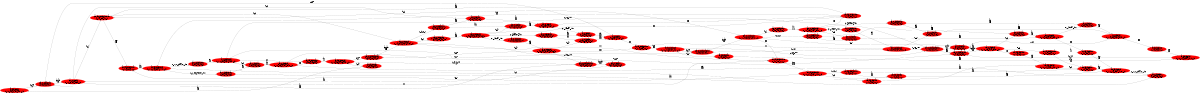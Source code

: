digraph sixth {
 rankdir=LR;
 size="8,5"
0 [label="far~idle~open,phi\nC = 90, B >= 1000\nD = 1, C = 0, A = 0, -B >= 40, B >= -50",color=red, style=filled];
1 [label="near~s0~open,phi\nB >= 0, A - D >= 0\nD = 1, A = 0, -B >= 40, B >= -50",color=red, style=filled];
2 [label="near~s0~open,approach\nB >= 0, A - D >= 0\nD = 0, C = 0, B = 0, A = 0",color=red, style=filled];
3 [label="past~idle~movedown,phi\nB >= -100\nD = 1, C = 0, A = 0, -B >= 40, B >= -50",color=red, style=filled];
4 [label="past~idle~movedown,lower,tau1\nB >= -100\nD = 0, C = 0, B = 0, A = 0",color=red, style=filled];
5 [label="past~idle~movedown,tau1\nB >= -100\nD = 0, C = 0, B = 0, A = 0",color=red, style=filled];
6 [label="past~idle~movedown,lower\nB >= -100\nD = 0, C = 0, B = 0, A = 0",color=red, style=filled];
7 [label="near~idle~movedown,phi\nB >= 0\nD = 1, C = 0, A = 0, -B >= 40, B >= -50",color=red, style=filled];
8 [label="near~idle~movedown,lower\nB >= 0\nD = 0, C = 0, B = 0, A = 0",color=red, style=filled];
9 [label="past~s0~open,phi\nB >= -100, A - D >= 0\nD = 1, A = 0, -B >= 40, B >= -50",color=red, style=filled];
10 [label="past~s0~open,tau1\nB >= -100, A - D >= 0\nD = 0, C = 0, B = 0, A = 0",color=red, style=filled];
11 [label="far~s1~closed,phi\nB >= 1000, A - D >= 0\nD = 1, C = 0, A = 0, -B >= 40, B >= -50",color=red, style=filled];
12 [label="far~s1~closed,exit,tau2\nB >= 1000, A - D >= 0\nD = 0, C = 0, B = 0, A = 0",color=red, style=filled];
13 [label="far~s1~closed,tau2\nB >= 1000, A - D >= 0\nD = 0, C = 0, B = 0, A = 0",color=red, style=filled];
14 [label="far~s1~closed,exit\nB >= 1000, A - D >= 0\nD = 0, C = 0, B = 0, A = 0",color=red, style=filled];
15 [label="far~s1~movedown,phi\nB >= 1000, A - D >= 0\nD = 1, C = 0, A = 0, -B >= 40, B >= -50",color=red, style=filled];
16 [label="far~s1~movedown,exit\nB >= 1000, A - D >= 0\nD = 0, C = 0, B = 0, A = 0",color=red, style=filled];
17 [label="past~idle~closed,phi\nB >= -100\nD = 1, C = 0, A = 0, -B >= 40, B >= -50",color=red, style=filled];
18 [label="past~idle~closed,tau2\nB >= -100\nD = 0, C = 0, B = 0, A = 0",color=red, style=filled];
19 [label="past~idle~closed,tau1,tau2\nB >= -100\nD = 0, C = 0, B = 0, A = 0",color=red, style=filled];
20 [label="past~idle~closed,tau1\nB >= -100\nD = 0, C = 0, B = 0, A = 0",color=red, style=filled];
21 [label="near~idle~closed,phi\nB >= 0\nD = 1, C = 0, A = 0, -B >= 40, B >= -50",color=red, style=filled];
22 [label="near~idle~closed,tau2\nB >= 0\nD = 0, C = 0, B = 0, A = 0",color=red, style=filled];
23 [label="far~s0~open,phi\nB >= 1000, A - D >= 0\nD = 1, A = 0, -B >= 40, B >= -50",color=red, style=filled];
24 [label="far~s0~open,exit\nB >= 1000, A - D >= 0\nD = 0, C = 0, B = 0, A = 0",color=red, style=filled];
25 [label="near~s0~closed,phi\nB >= 0, A - D >= 0\nD = 1, C = 0, A = 0, -B >= 40, B >= -50",color=red, style=filled];
26 [label="near~s0~closed,approach\nB >= 0, A - D >= 0\nD = 0, C = 0, B = 0, A = 0",color=red, style=filled];
27 [label="far~idle~moveup,phi\n-C >= -90, B >= 1000\nD = 1, C = 0, A = 0, -B >= 40, B >= -50",color=red, style=filled];
28 [label="far~idle~moveup,raise\n-C >= -90, B >= 1000\nD = 0, C = 0, B = 0, A = 0",color=red, style=filled];
29 [label="near~s0~closed,approach,tau2\nB >= 0, A - D >= 0\nD = 0, C = 0, B = 0, A = 0",color=red, style=filled];
30 [label="near~s0~closed,tau2\nB >= 0, A - D >= 0\nD = 0, C = 0, B = 0, A = 0",color=red, style=filled];
31 [label="near~s0~movedown,phi\nB >= 0, A - D >= 0\nD = 1, C = 0, A = 0, -B >= 40, B >= -50",color=red, style=filled];
32 [label="near~s0~movedown,approach\nB >= 0, A - D >= 0\nD = 0, C = 0, B = 0, A = 0",color=red, style=filled];
33 [label="far~idle~movedown,phi\nB >= 1000\nD = 1, C = 0, A = 0, -B >= 40, B >= -50",color=red, style=filled];
34 [label="far~idle~movedown,lower\nB >= 1000\nD = 0, C = 0, B = 0, A = 0",color=red, style=filled];
35 [label="past~idle~closed,lower,tau1\nB >= -100\nD = 0, C = 0, B = 0, A = 0",color=red, style=filled];
36 [label="past~idle~closed,lower\nB >= -100\nD = 0, C = 0, B = 0, A = 0",color=red, style=filled];
37 [label="near~idle~closed,lower\nB >= 0\nD = 0, C = 0, B = 0, A = 0",color=red, style=filled];
38 [label="past~s0~closed,phi\nB >= -100, A - D >= 0\nD = 1, C = 0, A = 0, -B >= 40, B >= -50",color=red, style=filled];
39 [label="past~s0~closed,tau1\nB >= -100, A - D >= 0\nD = 0, C = 0, B = 0, A = 0",color=red, style=filled];
40 [label="near~s0~open,approach,tau2\nC = 90, B >= 0, A - D >= 0\nD = 0, C = 0, B = 0, A = 0",color=red, style=filled];
41 [label="near~s0~open,tau2\nC = 90, B >= 0, A - D >= 0\nD = 0, C = 0, B = 0, A = 0",color=red, style=filled];
42 [label="near~s0~moveup,phi\n-C >= -90, B >= 0, A - D >= 0\nD = 1, C = 0, A = 0, -B >= 40, B >= -50",color=red, style=filled];
43 [label="near~s0~moveup,approach\n-C >= -90, B >= 0, A - D >= 0\nD = 0, C = 0, B = 0, A = 0",color=red, style=filled];
44 [label="far~idle~open,tau2\nC = 90, B >= 1000\nD = 0, C = 0, B = 0, A = 0",color=red, style=filled];
45 [label="past~s0~closed,tau1,tau2\nB >= -100, A - D >= 0\nD = 0, C = 0, B = 0, A = 0",color=red, style=filled];
46 [label="past~s0~closed,tau2\nB >= -100, A - D >= 0\nD = 0, C = 0, B = 0, A = 0",color=red, style=filled];
47 [label="past~s0~movedown,phi\nB >= -100, A - D >= 0\nD = 1, C = 0, A = 0, -B >= 40, B >= -50",color=red, style=filled];
48 [label="past~s0~movedown,tau1\nB >= -100, A - D >= 0\nD = 0, C = 0, B = 0, A = 0",color=red, style=filled];
49 [label="far~idle~closed,phi\nB >= 1000\nD = 1, C = 0, A = 0, -B >= 40, B >= -50",color=red, style=filled];
50 [label="far~idle~closed,tau2\nB >= 1000\nD = 0, C = 0, B = 0, A = 0",color=red, style=filled];
51 [label="far~s0~closed,phi\nB >= 1000, A - D >= 0\nD = 1, C = 0, A = 0, -B >= 40, B >= -50",color=red, style=filled];
52 [label="far~s0~closed,exit\nB >= 1000, A - D >= 0\nD = 0, C = 0, B = 0, A = 0",color=red, style=filled];
53 [label="past~s0~open,tau1,tau2\nC = 90, B >= -100, A - D >= 0\nD = 0, C = 0, B = 0, A = 0",color=red, style=filled];
54 [label="past~s0~open,tau2\nC = 90, B >= -100, A - D >= 0\nD = 0, C = 0, B = 0, A = 0",color=red, style=filled];
55 [label="past~s0~moveup,phi\n-C >= -90, B >= -100, A - D >= 0\nD = 1, C = 0, A = 0, -B >= 40, B >= -50",color=red, style=filled];
56 [label="past~s0~moveup,tau1\n-C >= -90, B >= -100, A - D >= 0\nD = 0, C = 0, B = 0, A = 0",color=red, style=filled];
57 [label="far~s0~closed,exit,tau2\nB >= 1000, A - D >= 0\nD = 0, C = 0, B = 0, A = 0",color=red, style=filled];
58 [label="far~s0~closed,tau2\nB >= 1000, A - D >= 0\nD = 0, C = 0, B = 0, A = 0",color=red, style=filled];
59 [label="far~s0~movedown,phi\nB >= 1000, A - D >= 0\nD = 1, C = 0, A = 0, -B >= 40, B >= -50",color=red, style=filled];
60 [label="far~s0~movedown,exit\nB >= 1000, A - D >= 0\nD = 0, C = 0, B = 0, A = 0",color=red, style=filled];
61 [label="far~idle~closed,lower\nB >= 1000\nD = 0, C = 0, B = 0, A = 0",color=red, style=filled];
62 [label="far~s0~open,exit,tau2\nC = 90, B >= 1000, A - D >= 0\nD = 0, C = 0, B = 0, A = 0",color=red, style=filled];
63 [label="far~s0~open,tau2\nC = 90, B >= 1000, A - D >= 0\nD = 0, C = 0, B = 0, A = 0",color=red, style=filled];
64 [label="far~s0~moveup,phi\n-C >= -90, B >= 1000, A - D >= 0\nD = 1, C = 0, A = 0, -B >= 40, B >= -50",color=red, style=filled];
65 [label="far~s0~moveup,exit\n-C >= -90, B >= 1000, A - D >= 0\nD = 0, C = 0, B = 0, A = 0",color=red, style=filled];
0 -> 2 [label="\nB = 1000\nD = 0"];
2 -> 1 [label="approach\ntrue\ntrue"];
1 -> 4 [label="\nB = 0\ntrue"];
4 -> 5 [label="lower\ntrue\ntrue"];
4 -> 6 [label="tau1\ntrue\ntrue"];
1 -> 8 [label="\ntrue\ntrue"];
8 -> 7 [label="lower\ntrue\ntrue"];
1 -> 10 [label="\nB = 0\ntrue"];
10 -> 9 [label="tau1\ntrue\ntrue"];
3 -> 12 [label="\nC = 0, B = -100\nD = 0, -B >= -4900, B >= 1900"];
12 -> 13 [label="exit\ntrue\ntrue"];
12 -> 14 [label="tau2\ntrue\ntrue"];
3 -> 16 [label="\nB = -100\nD = 0, -B >= -4900, B >= 1900"];
16 -> 15 [label="exit\ntrue\ntrue"];
3 -> 18 [label="\nC = 0\ntrue"];
18 -> 17 [label="tau2\ntrue\ntrue"];
7 -> 19 [label="\nC = 0, B = 0\ntrue"];
19 -> 18 [label="tau1\ntrue\ntrue"];
19 -> 20 [label="tau2\ntrue\ntrue"];
7 -> 5 [label="\nB = 0\ntrue"];
5 -> 3 [label="tau1\ntrue\ntrue"];
7 -> 22 [label="\nC = 0\ntrue"];
22 -> 21 [label="tau2\ntrue\ntrue"];
9 -> 24 [label="\nB = -100\n-B >= -4900, B >= 1900"];
24 -> 23 [label="exit\ntrue\ntrue"];
9 -> 6 [label="\ntrue\ntrue"];
6 -> 3 [label="lower\ntrue\ntrue"];
11 -> 26 [label="\nB = 1000\ntrue"];
26 -> 25 [label="approach\ntrue\ntrue"];
11 -> 28 [label="\ntrue\ntrue"];
28 -> 27 [label="raise\ntrue\ntrue"];
15 -> 29 [label="\nC = 0, B = 1000\ntrue"];
29 -> 30 [label="approach\ntrue\ntrue"];
29 -> 26 [label="tau2\ntrue\ntrue"];
15 -> 32 [label="\nB = 1000\ntrue"];
32 -> 31 [label="approach\ntrue\ntrue"];
15 -> 28 [label="\ntrue\ntrue"];
15 -> 13 [label="\nC = 0\ntrue"];
13 -> 11 [label="tau2\ntrue\ntrue"];
17 -> 14 [label="\nB = -100\nD = 0, -B >= -4900, B >= 1900"];
14 -> 11 [label="exit\ntrue\ntrue"];
21 -> 20 [label="\nB = 0\ntrue"];
20 -> 17 [label="tau1\ntrue\ntrue"];
23 -> 2 [label="\nB = 1000\ntrue"];
23 -> 34 [label="\ntrue\ntrue"];
34 -> 33 [label="lower\ntrue\ntrue"];
25 -> 35 [label="\nB = 0\ntrue"];
35 -> 20 [label="lower\ntrue\ntrue"];
35 -> 36 [label="tau1\ntrue\ntrue"];
25 -> 37 [label="\ntrue\ntrue"];
37 -> 21 [label="lower\ntrue\ntrue"];
25 -> 39 [label="\nB = 0\ntrue"];
39 -> 38 [label="tau1\ntrue\ntrue"];
27 -> 40 [label="\nC = 90, B = 1000\nD = 0"];
40 -> 41 [label="approach\ntrue\ntrue"];
40 -> 2 [label="tau2\ntrue\ntrue"];
27 -> 43 [label="\nB = 1000\nD = 0"];
43 -> 42 [label="approach\ntrue\ntrue"];
27 -> 44 [label="\nC = 90\ntrue"];
44 -> 0 [label="tau2\ntrue\ntrue"];
31 -> 4 [label="\nB = 0\ntrue"];
31 -> 8 [label="\ntrue\ntrue"];
31 -> 45 [label="\nC = 0, B = 0\ntrue"];
45 -> 46 [label="tau1\ntrue\ntrue"];
45 -> 39 [label="tau2\ntrue\ntrue"];
31 -> 48 [label="\nB = 0\ntrue"];
48 -> 47 [label="tau1\ntrue\ntrue"];
31 -> 30 [label="\nC = 0\ntrue"];
30 -> 25 [label="tau2\ntrue\ntrue"];
33 -> 29 [label="\nC = 0, B = 1000\nD = 0"];
33 -> 32 [label="\nB = 1000\nD = 0"];
33 -> 50 [label="\nC = 0\ntrue"];
50 -> 49 [label="tau2\ntrue\ntrue"];
38 -> 52 [label="\nB = -100\n-B >= -4900, B >= 1900"];
52 -> 51 [label="exit\ntrue\ntrue"];
38 -> 36 [label="\ntrue\ntrue"];
36 -> 17 [label="lower\ntrue\ntrue"];
42 -> 4 [label="\nB = 0\ntrue"];
42 -> 8 [label="\ntrue\ntrue"];
42 -> 53 [label="\nC = 90, B = 0\ntrue"];
53 -> 54 [label="tau1\ntrue\ntrue"];
53 -> 10 [label="tau2\ntrue\ntrue"];
42 -> 56 [label="\nB = 0\ntrue"];
56 -> 55 [label="tau1\ntrue\ntrue"];
42 -> 41 [label="\nC = 90\ntrue"];
41 -> 1 [label="tau2\ntrue\ntrue"];
47 -> 57 [label="\nC = 0, B = -100\n-B >= -4900, B >= 1900"];
57 -> 58 [label="exit\ntrue\ntrue"];
57 -> 52 [label="tau2\ntrue\ntrue"];
47 -> 60 [label="\nB = -100\n-B >= -4900, B >= 1900"];
60 -> 59 [label="exit\ntrue\ntrue"];
47 -> 6 [label="\ntrue\ntrue"];
47 -> 46 [label="\nC = 0\ntrue"];
46 -> 38 [label="tau2\ntrue\ntrue"];
49 -> 26 [label="\nB = 1000\nD = 0"];
51 -> 26 [label="\nB = 1000\ntrue"];
51 -> 61 [label="\ntrue\ntrue"];
61 -> 49 [label="lower\ntrue\ntrue"];
55 -> 62 [label="\nC = 90, B = -100\n-B >= -4900, B >= 1900"];
62 -> 63 [label="exit\ntrue\ntrue"];
62 -> 24 [label="tau2\ntrue\ntrue"];
55 -> 65 [label="\nB = -100\n-B >= -4900, B >= 1900"];
65 -> 64 [label="exit\ntrue\ntrue"];
55 -> 6 [label="\ntrue\ntrue"];
55 -> 54 [label="\nC = 90\ntrue"];
54 -> 9 [label="tau2\ntrue\ntrue"];
59 -> 29 [label="\nC = 0, B = 1000\ntrue"];
59 -> 32 [label="\nB = 1000\ntrue"];
59 -> 34 [label="\ntrue\ntrue"];
59 -> 58 [label="\nC = 0\ntrue"];
58 -> 51 [label="tau2\ntrue\ntrue"];
64 -> 40 [label="\nC = 90, B = 1000\ntrue"];
64 -> 43 [label="\nB = 1000\ntrue"];
64 -> 34 [label="\ntrue\ntrue"];
64 -> 63 [label="\nC = 90\ntrue"];
63 -> 23 [label="tau2\ntrue\ntrue"];
}